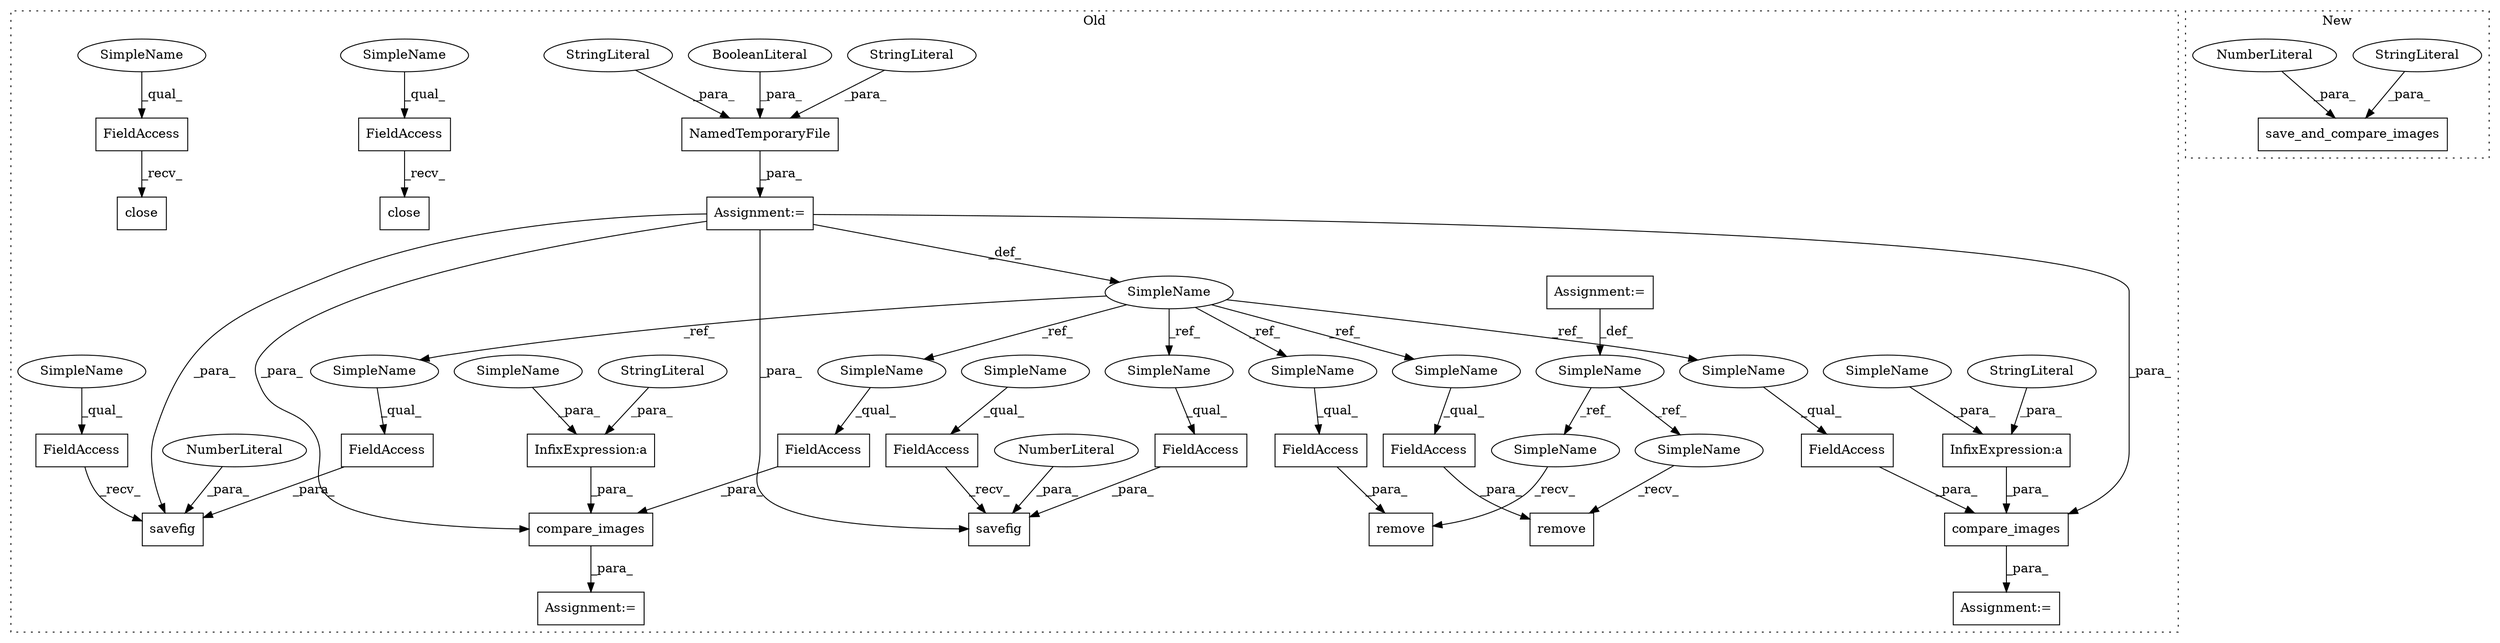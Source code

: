 digraph G {
subgraph cluster0 {
1 [label="remove" a="32" s="2307,2326" l="7,1" shape="box"];
3 [label="NamedTemporaryFile" a="32" s="1579,1633" l="19,1" shape="box"];
4 [label="FieldAccess" a="22" s="1859" l="12" shape="box"];
5 [label="SimpleName" a="42" s="1571" l="7" shape="ellipse"];
6 [label="FieldAccess" a="22" s="2314" l="12" shape="box"];
7 [label="FieldAccess" a="22" s="1740" l="12" shape="box"];
8 [label="compare_images" a="32" s="1815,1881" l="15,1" shape="box"];
9 [label="InfixExpression:a" a="27" s="1834" l="3" shape="box"];
10 [label="savefig" a="32" s="1732,1755" l="8,1" shape="box"];
11 [label="NumberLiteral" a="34" s="1753" l="2" shape="ellipse"];
12 [label="FieldAccess" a="22" s="1714" l="17" shape="box"];
13 [label="BooleanLiteral" a="9" s="1628" l="5" shape="ellipse"];
14 [label="FieldAccess" a="22" s="2163" l="17" shape="box"];
15 [label="Assignment:=" a="7" s="1814" l="1" shape="box"];
16 [label="Assignment:=" a="7" s="1578" l="1" shape="box"];
17 [label="Assignment:=" a="7" s="1460" l="2" shape="box"];
19 [label="StringLiteral" a="45" s="1837" l="21" shape="ellipse"];
20 [label="StringLiteral" a="45" s="1605" l="22" shape="ellipse"];
21 [label="StringLiteral" a="45" s="1598" l="6" shape="ellipse"];
22 [label="close" a="32" s="2181" l="7" shape="box"];
24 [label="SimpleName" a="42" s="1460" l="2" shape="ellipse"];
25 [label="remove" a="32" s="1923,1942" l="7,1" shape="box"];
26 [label="FieldAccess" a="22" s="2243" l="12" shape="box"];
27 [label="FieldAccess" a="22" s="1762" l="17" shape="box"];
28 [label="FieldAccess" a="22" s="2141" l="12" shape="box"];
29 [label="FieldAccess" a="22" s="1930" l="12" shape="box"];
30 [label="compare_images" a="32" s="2198,2265" l="15,1" shape="box"];
31 [label="InfixExpression:a" a="27" s="2217" l="3" shape="box"];
32 [label="FieldAccess" a="22" s="2115" l="17" shape="box"];
33 [label="savefig" a="32" s="2133,2156" l="8,1" shape="box"];
34 [label="NumberLiteral" a="34" s="2154" l="2" shape="ellipse"];
35 [label="StringLiteral" a="45" s="2220" l="22" shape="ellipse"];
36 [label="Assignment:=" a="7" s="2197" l="1" shape="box"];
37 [label="close" a="32" s="1780" l="7" shape="box"];
38 [label="SimpleName" a="42" s="2243" l="7" shape="ellipse"];
39 [label="SimpleName" a="42" s="1740" l="7" shape="ellipse"];
40 [label="SimpleName" a="42" s="2314" l="7" shape="ellipse"];
41 [label="SimpleName" a="42" s="1930" l="7" shape="ellipse"];
42 [label="SimpleName" a="42" s="1859" l="7" shape="ellipse"];
43 [label="SimpleName" a="42" s="2141" l="7" shape="ellipse"];
44 [label="SimpleName" a="42" s="1920" l="2" shape="ellipse"];
45 [label="SimpleName" a="42" s="2304" l="2" shape="ellipse"];
46 [label="SimpleName" a="42" s="1762" l="10" shape="ellipse"];
47 [label="SimpleName" a="42" s="2115" l="10" shape="ellipse"];
48 [label="SimpleName" a="42" s="2163" l="10" shape="ellipse"];
49 [label="SimpleName" a="42" s="1714" l="10" shape="ellipse"];
50 [label="SimpleName" a="42" s="2213" l="4" shape="ellipse"];
51 [label="SimpleName" a="42" s="1830" l="4" shape="ellipse"];
label = "Old";
style="dotted";
}
subgraph cluster1 {
2 [label="save_and_compare_images" a="32" s="1471,1514" l="24,1" shape="box"];
18 [label="StringLiteral" a="45" s="1495" l="16" shape="ellipse"];
23 [label="NumberLiteral" a="34" s="1512" l="2" shape="ellipse"];
label = "New";
style="dotted";
}
3 -> 16 [label="_para_"];
4 -> 8 [label="_para_"];
5 -> 41 [label="_ref_"];
5 -> 43 [label="_ref_"];
5 -> 38 [label="_ref_"];
5 -> 40 [label="_ref_"];
5 -> 39 [label="_ref_"];
5 -> 42 [label="_ref_"];
6 -> 1 [label="_para_"];
7 -> 10 [label="_para_"];
8 -> 15 [label="_para_"];
9 -> 8 [label="_para_"];
11 -> 10 [label="_para_"];
12 -> 10 [label="_recv_"];
13 -> 3 [label="_para_"];
14 -> 22 [label="_recv_"];
16 -> 8 [label="_para_"];
16 -> 33 [label="_para_"];
16 -> 10 [label="_para_"];
16 -> 5 [label="_def_"];
16 -> 30 [label="_para_"];
17 -> 24 [label="_def_"];
18 -> 2 [label="_para_"];
19 -> 9 [label="_para_"];
20 -> 3 [label="_para_"];
21 -> 3 [label="_para_"];
23 -> 2 [label="_para_"];
24 -> 44 [label="_ref_"];
24 -> 45 [label="_ref_"];
26 -> 30 [label="_para_"];
27 -> 37 [label="_recv_"];
28 -> 33 [label="_para_"];
29 -> 25 [label="_para_"];
30 -> 36 [label="_para_"];
31 -> 30 [label="_para_"];
32 -> 33 [label="_recv_"];
34 -> 33 [label="_para_"];
35 -> 31 [label="_para_"];
38 -> 26 [label="_qual_"];
39 -> 7 [label="_qual_"];
40 -> 6 [label="_qual_"];
41 -> 29 [label="_qual_"];
42 -> 4 [label="_qual_"];
43 -> 28 [label="_qual_"];
44 -> 25 [label="_recv_"];
45 -> 1 [label="_recv_"];
46 -> 27 [label="_qual_"];
47 -> 32 [label="_qual_"];
48 -> 14 [label="_qual_"];
49 -> 12 [label="_qual_"];
50 -> 31 [label="_para_"];
51 -> 9 [label="_para_"];
}